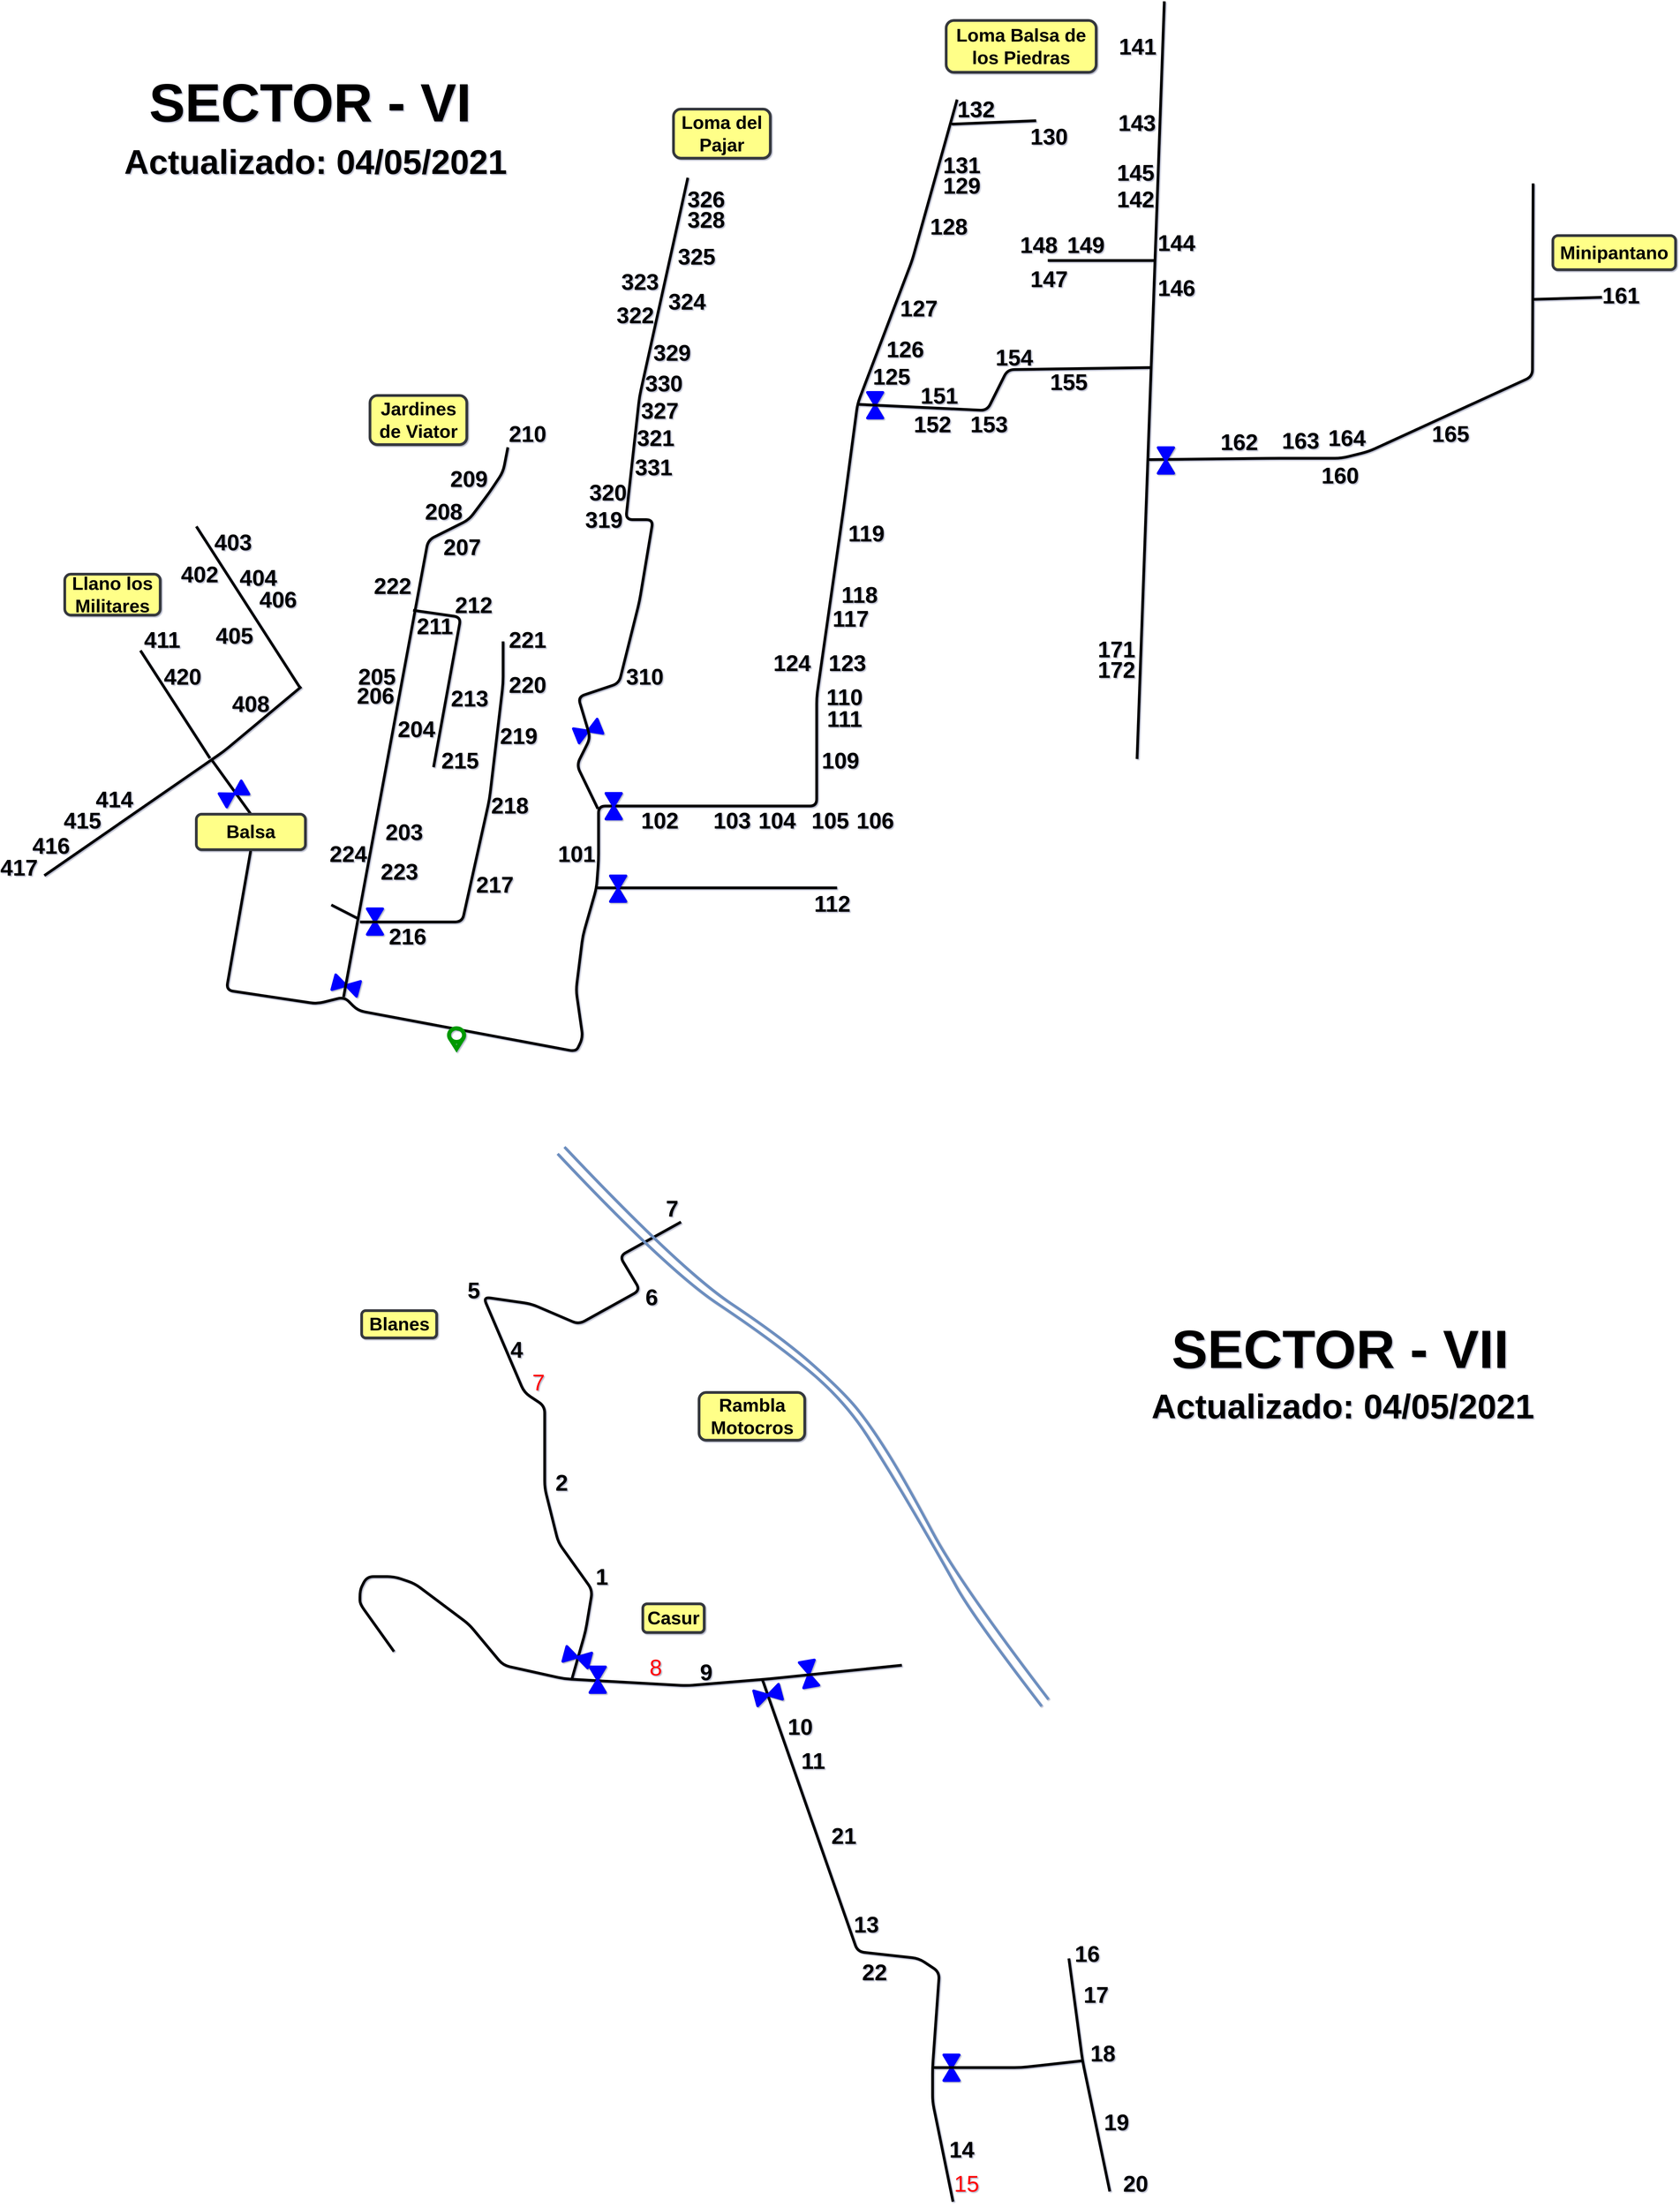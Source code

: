 <mxfile>
    <diagram id="SD_AFLWXw-Bv2uvGbzyp" name="Page-1">
        <mxGraphModel dx="2522" dy="678" grid="1" gridSize="10" guides="1" tooltips="1" connect="1" arrows="1" fold="1" page="1" pageScale="1" pageWidth="300" pageHeight="300" math="0" shadow="1">
            <root>
                <mxCell id="0"/>
                <mxCell id="1" parent="0"/>
                <mxCell id="Z8cWY3NdeDw0EiwUUbBT-2" value="" style="endArrow=none;html=1;strokeWidth=4;" parent="1" edge="1">
                    <mxGeometry width="50" height="50" relative="1" as="geometry">
                        <mxPoint x="-480" y="1150" as="sourcePoint"/>
                        <mxPoint x="-582" y="992" as="targetPoint"/>
                    </mxGeometry>
                </mxCell>
                <mxCell id="Z8cWY3NdeDw0EiwUUbBT-3" value="" style="endArrow=none;html=1;strokeWidth=4;" parent="1" edge="1">
                    <mxGeometry width="50" height="50" relative="1" as="geometry">
                        <mxPoint x="-723" y="1322" as="sourcePoint"/>
                        <mxPoint x="-346" y="1045" as="targetPoint"/>
                        <Array as="points">
                            <mxPoint x="-460" y="1140"/>
                        </Array>
                    </mxGeometry>
                </mxCell>
                <mxCell id="Z8cWY3NdeDw0EiwUUbBT-4" value="" style="endArrow=none;html=1;strokeWidth=4;" parent="1" edge="1">
                    <mxGeometry width="50" height="50" relative="1" as="geometry">
                        <mxPoint x="-347" y="1048" as="sourcePoint"/>
                        <mxPoint x="-500" y="810" as="targetPoint"/>
                    </mxGeometry>
                </mxCell>
                <mxCell id="Z8cWY3NdeDw0EiwUUbBT-5" value="" style="endArrow=none;html=1;strokeWidth=4;exitX=0.5;exitY=0;exitDx=0;exitDy=0;" parent="1" source="17" edge="1">
                    <mxGeometry width="50" height="50" relative="1" as="geometry">
                        <mxPoint x="-433" y="1230" as="sourcePoint"/>
                        <mxPoint x="-477" y="1153" as="targetPoint"/>
                    </mxGeometry>
                </mxCell>
                <mxCell id="Z8cWY3NdeDw0EiwUUbBT-6" value="" style="verticalLabelPosition=bottom;align=center;html=1;verticalAlign=top;pointerEvents=1;dashed=0;shape=mxgraph.pid2valves.valve;valveType=gate;defState=closed;strokeWidth=4;fillColor=none;fontSize=17;rotation=-30;strokeColor=#0000FF;" parent="1" vertex="1">
                    <mxGeometry x="-463.54" y="1191" width="37.54" height="22.5" as="geometry"/>
                </mxCell>
                <mxCell id="Z8cWY3NdeDw0EiwUUbBT-31" value="Actualizado: 04/05/2021" style="text;html=1;strokeColor=none;fillColor=none;align=center;verticalAlign=middle;whiteSpace=wrap;rounded=0;fontSize=50;fontStyle=1;strokeWidth=4;" parent="1" vertex="1">
                    <mxGeometry x="887" y="2090" width="590" height="20" as="geometry"/>
                </mxCell>
                <mxCell id="Z8cWY3NdeDw0EiwUUbBT-32" value="&lt;font style=&quot;font-size: 79px&quot;&gt;SECTOR - VII&lt;/font&gt;" style="text;html=1;strokeColor=none;fillColor=none;align=center;verticalAlign=middle;whiteSpace=wrap;rounded=0;fontSize=50;fontStyle=1;strokeWidth=4;" parent="1" vertex="1">
                    <mxGeometry x="918" y="2007" width="520" height="20" as="geometry"/>
                </mxCell>
                <mxCell id="Z8cWY3NdeDw0EiwUUbBT-33" value="&lt;font style=&quot;font-size: 79px&quot;&gt;SECTOR - VI&lt;/font&gt;" style="text;html=1;strokeColor=none;align=center;verticalAlign=middle;whiteSpace=wrap;rounded=0;fontSize=50;fontStyle=1;strokeWidth=4;shadow=1;" parent="1" vertex="1">
                    <mxGeometry x="-593" y="150" width="520" height="78" as="geometry"/>
                </mxCell>
                <mxCell id="Z8cWY3NdeDw0EiwUUbBT-34" value="Actualizado: 04/05/2021" style="text;html=1;strokeColor=none;align=center;verticalAlign=middle;whiteSpace=wrap;rounded=0;fontSize=50;fontStyle=1;strokeWidth=4;shadow=1;" parent="1" vertex="1">
                    <mxGeometry x="-620" y="240" width="590" height="70" as="geometry"/>
                </mxCell>
                <mxCell id="Z8cWY3NdeDw0EiwUUbBT-35" value="&lt;b style=&quot;font-size: 33px;&quot;&gt;402&lt;/b&gt;" style="text;html=1;strokeColor=none;fillColor=none;align=center;verticalAlign=middle;whiteSpace=wrap;rounded=0;fontSize=33;strokeWidth=4;" parent="1" vertex="1">
                    <mxGeometry x="-515" y="870" width="40" height="20" as="geometry"/>
                </mxCell>
                <mxCell id="Z8cWY3NdeDw0EiwUUbBT-36" value="403" style="text;html=1;strokeColor=none;fillColor=none;align=center;verticalAlign=middle;whiteSpace=wrap;rounded=0;fontSize=33;fontStyle=1;strokeWidth=4;" parent="1" vertex="1">
                    <mxGeometry x="-466" y="823" width="40" height="20" as="geometry"/>
                </mxCell>
                <mxCell id="Z8cWY3NdeDw0EiwUUbBT-37" value="404" style="text;html=1;strokeColor=none;fillColor=none;align=center;verticalAlign=middle;whiteSpace=wrap;rounded=0;fontSize=33;fontStyle=1;strokeWidth=4;" parent="1" vertex="1">
                    <mxGeometry x="-429" y="875" width="40" height="20" as="geometry"/>
                </mxCell>
                <mxCell id="Z8cWY3NdeDw0EiwUUbBT-39" value="406" style="text;html=1;strokeColor=none;fillColor=none;align=center;verticalAlign=middle;whiteSpace=wrap;rounded=0;fontSize=33;fontStyle=1;strokeWidth=4;" parent="1" vertex="1">
                    <mxGeometry x="-400" y="907" width="40" height="20" as="geometry"/>
                </mxCell>
                <mxCell id="Z8cWY3NdeDw0EiwUUbBT-41" value="405" style="text;html=1;strokeColor=none;fillColor=none;align=center;verticalAlign=middle;whiteSpace=wrap;rounded=0;fontSize=33;fontStyle=1;strokeWidth=4;" parent="1" vertex="1">
                    <mxGeometry x="-463.54" y="960" width="40" height="20" as="geometry"/>
                </mxCell>
                <mxCell id="Z8cWY3NdeDw0EiwUUbBT-42" value="408" style="text;html=1;strokeColor=none;fillColor=none;align=center;verticalAlign=middle;whiteSpace=wrap;rounded=0;fontSize=33;fontStyle=1;strokeWidth=4;" parent="1" vertex="1">
                    <mxGeometry x="-440" y="1060" width="40" height="20" as="geometry"/>
                </mxCell>
                <mxCell id="Z8cWY3NdeDw0EiwUUbBT-43" value="411" style="text;html=1;strokeColor=none;fillColor=none;align=center;verticalAlign=middle;whiteSpace=wrap;rounded=0;fontSize=33;fontStyle=1;strokeWidth=4;" parent="1" vertex="1">
                    <mxGeometry x="-570" y="966" width="40" height="20" as="geometry"/>
                </mxCell>
                <mxCell id="Z8cWY3NdeDw0EiwUUbBT-44" value="420" style="text;html=1;strokeColor=none;fillColor=none;align=center;verticalAlign=middle;whiteSpace=wrap;rounded=0;fontSize=33;fontStyle=1;strokeWidth=4;" parent="1" vertex="1">
                    <mxGeometry x="-540" y="1020" width="40" height="20" as="geometry"/>
                </mxCell>
                <mxCell id="Z8cWY3NdeDw0EiwUUbBT-45" value="414" style="text;html=1;strokeColor=none;fillColor=none;align=center;verticalAlign=middle;whiteSpace=wrap;rounded=0;fontSize=33;fontStyle=1;strokeWidth=4;" parent="1" vertex="1">
                    <mxGeometry x="-640" y="1200" width="40" height="20" as="geometry"/>
                </mxCell>
                <mxCell id="Z8cWY3NdeDw0EiwUUbBT-46" value="415" style="text;html=1;strokeColor=none;fillColor=none;align=center;verticalAlign=middle;whiteSpace=wrap;rounded=0;fontSize=33;fontStyle=1;strokeWidth=4;" parent="1" vertex="1">
                    <mxGeometry x="-687" y="1231" width="40" height="20" as="geometry"/>
                </mxCell>
                <mxCell id="Z8cWY3NdeDw0EiwUUbBT-47" value="416" style="text;html=1;strokeColor=none;fillColor=none;align=center;verticalAlign=middle;whiteSpace=wrap;rounded=0;fontSize=33;fontStyle=1;strokeWidth=4;" parent="1" vertex="1">
                    <mxGeometry x="-733" y="1268" width="40" height="20" as="geometry"/>
                </mxCell>
                <mxCell id="Z8cWY3NdeDw0EiwUUbBT-48" value="417" style="text;html=1;strokeColor=none;fillColor=none;align=center;verticalAlign=middle;whiteSpace=wrap;rounded=0;fontSize=33;fontStyle=1;strokeWidth=4;" parent="1" vertex="1">
                    <mxGeometry x="-780" y="1300" width="40" height="20" as="geometry"/>
                </mxCell>
                <mxCell id="Z8cWY3NdeDw0EiwUUbBT-49" value="" style="endArrow=none;html=1;strokeWidth=4;fontSize=33;entryX=0.5;entryY=1;entryDx=0;entryDy=0;" parent="1" target="17" edge="1">
                    <mxGeometry width="50" height="50" relative="1" as="geometry">
                        <mxPoint x="616" y="184" as="sourcePoint"/>
                        <mxPoint x="-419" y="1290" as="targetPoint"/>
                        <Array as="points">
                            <mxPoint x="550" y="420"/>
                            <mxPoint x="470" y="630"/>
                            <mxPoint x="450" y="780"/>
                            <mxPoint x="410" y="1060"/>
                            <mxPoint x="410" y="1220"/>
                            <mxPoint x="90" y="1220"/>
                            <mxPoint x="90" y="1300"/>
                            <mxPoint x="87" y="1340"/>
                            <mxPoint x="67" y="1410"/>
                            <mxPoint x="57" y="1490"/>
                            <mxPoint x="67" y="1560"/>
                            <mxPoint x="57" y="1580"/>
                            <mxPoint x="-263" y="1520"/>
                            <mxPoint x="-283" y="1500"/>
                            <mxPoint x="-323" y="1510"/>
                            <mxPoint x="-456" y="1490"/>
                        </Array>
                    </mxGeometry>
                </mxCell>
                <mxCell id="Z8cWY3NdeDw0EiwUUbBT-50" value="" style="endArrow=none;html=1;strokeWidth=4;fontSize=33;" parent="1" edge="1">
                    <mxGeometry width="50" height="50" relative="1" as="geometry">
                        <mxPoint x="608" y="220" as="sourcePoint"/>
                        <mxPoint x="732" y="215" as="targetPoint"/>
                    </mxGeometry>
                </mxCell>
                <mxCell id="Z8cWY3NdeDw0EiwUUbBT-51" value="" style="endArrow=none;html=1;strokeWidth=4;fontSize=33;" parent="1" edge="1">
                    <mxGeometry width="50" height="50" relative="1" as="geometry">
                        <mxPoint x="87" y="1340" as="sourcePoint"/>
                        <mxPoint x="440" y="1340" as="targetPoint"/>
                    </mxGeometry>
                </mxCell>
                <mxCell id="Z8cWY3NdeDw0EiwUUbBT-52" value="" style="verticalLabelPosition=bottom;align=center;html=1;verticalAlign=top;pointerEvents=1;dashed=0;shape=mxgraph.pid2valves.valve;valveType=gate;defState=closed;strokeWidth=4;fillColor=none;fontSize=17;rotation=338;strokeColor=#0000FF;" parent="1" vertex="1">
                    <mxGeometry x="56" y="1098.75" width="37.54" height="22.5" as="geometry"/>
                </mxCell>
                <mxCell id="Z8cWY3NdeDw0EiwUUbBT-53" value="" style="verticalLabelPosition=bottom;align=center;html=1;verticalAlign=top;pointerEvents=1;dashed=0;shape=mxgraph.pid2valves.valve;valveType=gate;defState=closed;strokeWidth=4;fillColor=none;fontSize=17;rotation=-90;" parent="1" vertex="1">
                    <mxGeometry x="100" y="1330" width="37.54" height="22.5" as="geometry"/>
                </mxCell>
                <mxCell id="Z8cWY3NdeDw0EiwUUbBT-54" value="" style="verticalLabelPosition=bottom;align=center;html=1;verticalAlign=top;pointerEvents=1;dashed=0;shape=mxgraph.pid2valves.valve;valveType=gate;defState=closed;strokeWidth=4;fillColor=none;fontSize=17;rotation=-90;" parent="1" vertex="1">
                    <mxGeometry x="93.46" y="1209" width="37.54" height="22.5" as="geometry"/>
                </mxCell>
                <mxCell id="Z8cWY3NdeDw0EiwUUbBT-55" value="" style="verticalLabelPosition=bottom;align=center;html=1;verticalAlign=top;pointerEvents=1;dashed=0;shape=mxgraph.pid2valves.valve;valveType=gate;defState=closed;strokeWidth=4;fillColor=none;fontSize=17;rotation=-90;strokeColor=#0000FF;" parent="1" vertex="1">
                    <mxGeometry x="477" y="621" width="37.54" height="22.5" as="geometry"/>
                </mxCell>
                <mxCell id="Z8cWY3NdeDw0EiwUUbBT-56" value="" style="verticalLabelPosition=bottom;align=center;html=1;verticalAlign=top;pointerEvents=1;dashed=0;shape=mxgraph.pid2valves.valve;valveType=gate;defState=closed;strokeWidth=4;fillColor=none;fontSize=17;rotation=-90;strokeColor=#0000FF;" parent="1" vertex="1">
                    <mxGeometry x="-256.77" y="1378.25" width="37.54" height="22.5" as="geometry"/>
                </mxCell>
                <mxCell id="Z8cWY3NdeDw0EiwUUbBT-57" value="" style="verticalLabelPosition=bottom;align=center;html=1;verticalAlign=top;pointerEvents=1;dashed=0;shape=mxgraph.pid2valves.valve;valveType=gate;defState=closed;strokeWidth=4;fillColor=none;fontSize=17;rotation=15;strokeColor=#0000FF;" parent="1" vertex="1">
                    <mxGeometry x="-299" y="1472" width="37.54" height="22.5" as="geometry"/>
                </mxCell>
                <mxCell id="Z8cWY3NdeDw0EiwUUbBT-60" value="" style="verticalLabelPosition=bottom;align=center;html=1;verticalAlign=top;pointerEvents=1;dashed=0;shape=mxgraph.pid2valves.valve;valveType=gate;defState=closed;strokeWidth=4;fillColor=none;fontSize=17;rotation=-90;" parent="1" vertex="1">
                    <mxGeometry x="903.54" y="702" width="37.54" height="22.5" as="geometry"/>
                </mxCell>
                <mxCell id="Z8cWY3NdeDw0EiwUUbBT-62" value="" style="verticalLabelPosition=bottom;align=center;html=1;verticalAlign=top;pointerEvents=1;dashed=0;shape=mxgraph.pid2valves.valve;valveType=gate;defState=closed;strokeWidth=4;fillColor=none;fontSize=17;rotation=-90;strokeColor=#0000FF;" parent="1" vertex="1">
                    <mxGeometry x="589" y="3059" width="37.54" height="22.5" as="geometry"/>
                </mxCell>
                <mxCell id="Z8cWY3NdeDw0EiwUUbBT-63" value="" style="verticalLabelPosition=bottom;align=center;html=1;verticalAlign=top;pointerEvents=1;dashed=0;shape=mxgraph.pid2valves.valve;valveType=gate;defState=closed;strokeWidth=4;fillColor=none;fontSize=17;rotation=-90;" parent="1" vertex="1">
                    <mxGeometry x="70" y="2490" width="37.54" height="22.5" as="geometry"/>
                </mxCell>
                <mxCell id="Z8cWY3NdeDw0EiwUUbBT-64" value="" style="verticalLabelPosition=bottom;align=center;html=1;verticalAlign=top;pointerEvents=1;dashed=0;shape=mxgraph.pid2valves.valve;valveType=gate;defState=closed;strokeWidth=4;fillColor=none;fontSize=17;rotation=15;" parent="1" vertex="1">
                    <mxGeometry x="40" y="2457" width="37.54" height="22.5" as="geometry"/>
                </mxCell>
                <mxCell id="Z8cWY3NdeDw0EiwUUbBT-65" value="" style="verticalLabelPosition=bottom;align=center;html=1;verticalAlign=top;pointerEvents=1;dashed=0;shape=mxgraph.pid2valves.valve;valveType=gate;defState=closed;strokeWidth=4;fillColor=none;fontSize=17;rotation=-15;" parent="1" vertex="1">
                    <mxGeometry x="320" y="2512.5" width="37.54" height="22.5" as="geometry"/>
                </mxCell>
                <mxCell id="Z8cWY3NdeDw0EiwUUbBT-66" value="" style="verticalLabelPosition=bottom;align=center;html=1;verticalAlign=top;pointerEvents=1;dashed=0;shape=mxgraph.pid2valves.valve;valveType=gate;defState=closed;strokeWidth=4;fillColor=none;fontSize=17;rotation=-100;strokeColor=#0000FF;" parent="1" vertex="1">
                    <mxGeometry x="380" y="2481.5" width="37.54" height="22.5" as="geometry"/>
                </mxCell>
                <mxCell id="Z8cWY3NdeDw0EiwUUbBT-68" value="" style="endArrow=none;html=1;strokeWidth=4;fontSize=33;" parent="1" edge="1">
                    <mxGeometry width="50" height="50" relative="1" as="geometry">
                        <mxPoint x="-284" y="1500" as="sourcePoint"/>
                        <mxPoint x="-43" y="694" as="targetPoint"/>
                        <Array as="points">
                            <mxPoint x="-160" y="830"/>
                            <mxPoint x="-100" y="800"/>
                            <mxPoint x="-70" y="760"/>
                            <mxPoint x="-50" y="730"/>
                        </Array>
                    </mxGeometry>
                </mxCell>
                <mxCell id="Z8cWY3NdeDw0EiwUUbBT-69" value="210" style="text;html=1;strokeColor=none;fillColor=none;align=center;verticalAlign=middle;whiteSpace=wrap;rounded=0;fontSize=33;fontStyle=1;strokeWidth=4;" parent="1" vertex="1">
                    <mxGeometry x="-34" y="663.5" width="40" height="20" as="geometry"/>
                </mxCell>
                <mxCell id="Z8cWY3NdeDw0EiwUUbBT-70" value="209" style="text;html=1;strokeColor=none;fillColor=none;align=center;verticalAlign=middle;whiteSpace=wrap;rounded=0;fontSize=33;fontStyle=1;strokeWidth=4;" parent="1" vertex="1">
                    <mxGeometry x="-120" y="730" width="40" height="20" as="geometry"/>
                </mxCell>
                <mxCell id="Z8cWY3NdeDw0EiwUUbBT-71" value="208" style="text;html=1;strokeColor=none;fillColor=none;align=center;verticalAlign=middle;whiteSpace=wrap;rounded=0;fontSize=33;fontStyle=1;strokeWidth=4;" parent="1" vertex="1">
                    <mxGeometry x="-157" y="778" width="40" height="20" as="geometry"/>
                </mxCell>
                <mxCell id="Z8cWY3NdeDw0EiwUUbBT-72" value="207" style="text;html=1;strokeColor=none;fillColor=none;align=center;verticalAlign=middle;whiteSpace=wrap;rounded=0;fontSize=33;fontStyle=1;strokeWidth=4;" parent="1" vertex="1">
                    <mxGeometry x="-130" y="830" width="40" height="20" as="geometry"/>
                </mxCell>
                <mxCell id="Z8cWY3NdeDw0EiwUUbBT-73" value="222" style="text;html=1;strokeColor=none;fillColor=none;align=center;verticalAlign=middle;whiteSpace=wrap;rounded=0;fontSize=33;fontStyle=1;strokeWidth=4;" parent="1" vertex="1">
                    <mxGeometry x="-232" y="887" width="40" height="20" as="geometry"/>
                </mxCell>
                <mxCell id="Z8cWY3NdeDw0EiwUUbBT-74" value="205" style="text;html=1;strokeColor=none;fillColor=none;align=center;verticalAlign=middle;whiteSpace=wrap;rounded=0;fontSize=33;fontStyle=1;strokeWidth=4;" parent="1" vertex="1">
                    <mxGeometry x="-255" y="1020" width="40" height="20" as="geometry"/>
                </mxCell>
                <mxCell id="Z8cWY3NdeDw0EiwUUbBT-75" value="206" style="text;html=1;strokeColor=none;fillColor=none;align=center;verticalAlign=middle;whiteSpace=wrap;rounded=0;fontSize=33;fontStyle=1;strokeWidth=4;" parent="1" vertex="1">
                    <mxGeometry x="-257" y="1048" width="40" height="20" as="geometry"/>
                </mxCell>
                <mxCell id="Z8cWY3NdeDw0EiwUUbBT-76" value="204" style="text;html=1;strokeColor=none;fillColor=none;align=center;verticalAlign=middle;whiteSpace=wrap;rounded=0;fontSize=33;fontStyle=1;strokeWidth=4;" parent="1" vertex="1">
                    <mxGeometry x="-197" y="1097" width="40" height="20" as="geometry"/>
                </mxCell>
                <mxCell id="Z8cWY3NdeDw0EiwUUbBT-77" value="203" style="text;html=1;strokeColor=none;fillColor=none;align=center;verticalAlign=middle;whiteSpace=wrap;rounded=0;fontSize=33;fontStyle=1;strokeWidth=4;" parent="1" vertex="1">
                    <mxGeometry x="-215" y="1248" width="40" height="20" as="geometry"/>
                </mxCell>
                <mxCell id="Z8cWY3NdeDw0EiwUUbBT-78" value="223" style="text;html=1;strokeColor=none;fillColor=none;align=center;verticalAlign=middle;whiteSpace=wrap;rounded=0;fontSize=33;fontStyle=1;strokeWidth=4;" parent="1" vertex="1">
                    <mxGeometry x="-222.46" y="1306" width="40" height="20" as="geometry"/>
                </mxCell>
                <mxCell id="Z8cWY3NdeDw0EiwUUbBT-79" value="224" style="text;html=1;strokeColor=none;fillColor=none;align=center;verticalAlign=middle;whiteSpace=wrap;rounded=0;fontSize=33;fontStyle=1;strokeWidth=4;" parent="1" vertex="1">
                    <mxGeometry x="-297" y="1280" width="40" height="20" as="geometry"/>
                </mxCell>
                <mxCell id="Z8cWY3NdeDw0EiwUUbBT-80" value="216" style="text;html=1;strokeColor=none;fillColor=none;align=center;verticalAlign=middle;whiteSpace=wrap;rounded=0;fontSize=33;fontStyle=1;strokeWidth=4;" parent="1" vertex="1">
                    <mxGeometry x="-210" y="1400.75" width="40" height="20" as="geometry"/>
                </mxCell>
                <mxCell id="Z8cWY3NdeDw0EiwUUbBT-81" value="" style="endArrow=none;html=1;strokeWidth=4;fontSize=33;" parent="1" edge="1">
                    <mxGeometry width="50" height="50" relative="1" as="geometry">
                        <mxPoint x="-263" y="1385" as="sourcePoint"/>
                        <mxPoint x="-302" y="1365" as="targetPoint"/>
                    </mxGeometry>
                </mxCell>
                <mxCell id="Z8cWY3NdeDw0EiwUUbBT-82" value="" style="endArrow=none;html=1;strokeWidth=4;fontSize=33;" parent="1" edge="1">
                    <mxGeometry width="50" height="50" relative="1" as="geometry">
                        <mxPoint x="-260" y="1390" as="sourcePoint"/>
                        <mxPoint x="-50" y="978.621" as="targetPoint"/>
                        <Array as="points">
                            <mxPoint x="-110" y="1390"/>
                            <mxPoint x="-70" y="1210"/>
                            <mxPoint x="-50" y="1040"/>
                        </Array>
                    </mxGeometry>
                </mxCell>
                <mxCell id="Z8cWY3NdeDw0EiwUUbBT-83" value="" style="endArrow=none;html=1;strokeWidth=4;fontSize=33;" parent="1" edge="1">
                    <mxGeometry width="50" height="50" relative="1" as="geometry">
                        <mxPoint x="-182" y="933" as="sourcePoint"/>
                        <mxPoint x="-152" y="1163" as="targetPoint"/>
                        <Array as="points">
                            <mxPoint x="-112" y="943"/>
                        </Array>
                    </mxGeometry>
                </mxCell>
                <mxCell id="Z8cWY3NdeDw0EiwUUbBT-84" value="211" style="text;html=1;strokeColor=none;fillColor=none;align=center;verticalAlign=middle;whiteSpace=wrap;rounded=0;fontSize=33;fontStyle=1;strokeWidth=4;" parent="1" vertex="1">
                    <mxGeometry x="-170" y="946" width="40" height="20" as="geometry"/>
                </mxCell>
                <mxCell id="Z8cWY3NdeDw0EiwUUbBT-85" value="212" style="text;html=1;strokeColor=none;fillColor=none;align=center;verticalAlign=middle;whiteSpace=wrap;rounded=0;fontSize=33;fontStyle=1;strokeWidth=4;" parent="1" vertex="1">
                    <mxGeometry x="-113" y="915" width="40" height="20" as="geometry"/>
                </mxCell>
                <mxCell id="Z8cWY3NdeDw0EiwUUbBT-86" value="213" style="text;html=1;strokeColor=none;fillColor=none;align=center;verticalAlign=middle;whiteSpace=wrap;rounded=0;fontSize=33;fontStyle=1;strokeWidth=4;" parent="1" vertex="1">
                    <mxGeometry x="-119" y="1052" width="40" height="20" as="geometry"/>
                </mxCell>
                <mxCell id="Z8cWY3NdeDw0EiwUUbBT-87" value="215" style="text;html=1;strokeColor=none;fillColor=none;align=center;verticalAlign=middle;whiteSpace=wrap;rounded=0;fontSize=33;fontStyle=1;strokeWidth=4;" parent="1" vertex="1">
                    <mxGeometry x="-133.25" y="1143" width="40" height="20" as="geometry"/>
                </mxCell>
                <mxCell id="Z8cWY3NdeDw0EiwUUbBT-88" value="221" style="text;html=1;strokeColor=none;fillColor=none;align=center;verticalAlign=middle;whiteSpace=wrap;rounded=0;fontSize=33;fontStyle=1;strokeWidth=4;" parent="1" vertex="1">
                    <mxGeometry x="-34" y="966" width="40" height="20" as="geometry"/>
                </mxCell>
                <mxCell id="Z8cWY3NdeDw0EiwUUbBT-90" value="220" style="text;html=1;strokeColor=none;fillColor=none;align=center;verticalAlign=middle;whiteSpace=wrap;rounded=0;fontSize=33;fontStyle=1;strokeWidth=4;" parent="1" vertex="1">
                    <mxGeometry x="-34" y="1032" width="40" height="20" as="geometry"/>
                </mxCell>
                <mxCell id="Z8cWY3NdeDw0EiwUUbBT-91" value="219" style="text;html=1;strokeColor=none;fillColor=none;align=center;verticalAlign=middle;whiteSpace=wrap;rounded=0;fontSize=33;fontStyle=1;strokeWidth=4;" parent="1" vertex="1">
                    <mxGeometry x="-47" y="1107" width="40" height="20" as="geometry"/>
                </mxCell>
                <mxCell id="Z8cWY3NdeDw0EiwUUbBT-92" value="218" style="text;html=1;strokeColor=none;fillColor=none;align=center;verticalAlign=middle;whiteSpace=wrap;rounded=0;fontSize=33;fontStyle=1;strokeWidth=4;" parent="1" vertex="1">
                    <mxGeometry x="-60" y="1209" width="40" height="20" as="geometry"/>
                </mxCell>
                <mxCell id="Z8cWY3NdeDw0EiwUUbBT-93" value="217" style="text;html=1;strokeColor=none;fillColor=none;align=center;verticalAlign=middle;whiteSpace=wrap;rounded=0;fontSize=33;fontStyle=1;strokeWidth=4;" parent="1" vertex="1">
                    <mxGeometry x="-82" y="1324.5" width="40" height="20" as="geometry"/>
                </mxCell>
                <mxCell id="Z8cWY3NdeDw0EiwUUbBT-95" value="101" style="text;html=1;strokeColor=none;fillColor=none;align=center;verticalAlign=middle;whiteSpace=wrap;rounded=0;fontSize=33;fontStyle=1;strokeWidth=4;" parent="1" vertex="1">
                    <mxGeometry x="37.54" y="1280" width="40" height="20" as="geometry"/>
                </mxCell>
                <mxCell id="Z8cWY3NdeDw0EiwUUbBT-96" value="102" style="text;html=1;strokeColor=none;fillColor=none;align=center;verticalAlign=middle;whiteSpace=wrap;rounded=0;fontSize=33;fontStyle=1;strokeWidth=4;" parent="1" vertex="1">
                    <mxGeometry x="160" y="1231" width="40" height="20" as="geometry"/>
                </mxCell>
                <mxCell id="Z8cWY3NdeDw0EiwUUbBT-97" value="112" style="text;html=1;strokeColor=none;fillColor=none;align=center;verticalAlign=middle;whiteSpace=wrap;rounded=0;fontSize=33;fontStyle=1;strokeWidth=4;" parent="1" vertex="1">
                    <mxGeometry x="413" y="1352.5" width="40" height="20" as="geometry"/>
                </mxCell>
                <mxCell id="Z8cWY3NdeDw0EiwUUbBT-99" value="105" style="text;html=1;strokeColor=none;fillColor=none;align=center;verticalAlign=middle;whiteSpace=wrap;rounded=0;fontSize=33;fontStyle=1;strokeWidth=4;" parent="1" vertex="1">
                    <mxGeometry x="397" y="1221.5" width="66" height="39" as="geometry"/>
                </mxCell>
                <mxCell id="Z8cWY3NdeDw0EiwUUbBT-100" value="109" style="text;html=1;strokeColor=none;fillColor=none;align=center;verticalAlign=middle;whiteSpace=wrap;rounded=0;fontSize=33;fontStyle=1;strokeWidth=4;" parent="1" vertex="1">
                    <mxGeometry x="425" y="1143" width="40" height="20" as="geometry"/>
                </mxCell>
                <mxCell id="Z8cWY3NdeDw0EiwUUbBT-101" value="110" style="text;html=1;strokeColor=none;fillColor=none;align=center;verticalAlign=middle;whiteSpace=wrap;rounded=0;fontSize=33;fontStyle=1;strokeWidth=4;" parent="1" vertex="1">
                    <mxGeometry x="413" y="1040" width="76" height="40" as="geometry"/>
                </mxCell>
                <mxCell id="Z8cWY3NdeDw0EiwUUbBT-102" value="124" style="text;html=1;strokeColor=none;fillColor=none;align=center;verticalAlign=middle;whiteSpace=wrap;rounded=0;fontSize=33;fontStyle=1;strokeWidth=4;" parent="1" vertex="1">
                    <mxGeometry x="354" y="1000" width="40" height="20" as="geometry"/>
                </mxCell>
                <mxCell id="Z8cWY3NdeDw0EiwUUbBT-103" value="123" style="text;html=1;strokeColor=none;fillColor=none;align=center;verticalAlign=middle;whiteSpace=wrap;rounded=0;fontSize=33;fontStyle=1;strokeWidth=4;" parent="1" vertex="1">
                    <mxGeometry x="434.54" y="1000" width="40" height="20" as="geometry"/>
                </mxCell>
                <mxCell id="Z8cWY3NdeDw0EiwUUbBT-104" value="" style="endArrow=none;html=1;strokeWidth=4;fontSize=33;" parent="1" edge="1">
                    <mxGeometry width="50" height="50" relative="1" as="geometry">
                        <mxPoint x="89" y="1224" as="sourcePoint"/>
                        <mxPoint x="221" y="298.621" as="targetPoint"/>
                        <Array as="points">
                            <mxPoint x="58" y="1160"/>
                            <mxPoint x="78" y="1120"/>
                            <mxPoint x="60" y="1060"/>
                            <mxPoint x="120" y="1040"/>
                            <mxPoint x="150" y="920"/>
                            <mxPoint x="160" y="860"/>
                            <mxPoint x="170" y="800"/>
                            <mxPoint x="130" y="800"/>
                            <mxPoint x="150" y="620"/>
                        </Array>
                    </mxGeometry>
                </mxCell>
                <mxCell id="Z8cWY3NdeDw0EiwUUbBT-105" value="310" style="text;html=1;strokeColor=none;fillColor=none;align=center;verticalAlign=middle;whiteSpace=wrap;rounded=0;fontSize=33;fontStyle=1;strokeWidth=4;" parent="1" vertex="1">
                    <mxGeometry x="137.54" y="1020" width="40" height="20" as="geometry"/>
                </mxCell>
                <mxCell id="Z8cWY3NdeDw0EiwUUbBT-106" value="319" style="text;html=1;strokeColor=none;fillColor=none;align=center;verticalAlign=middle;whiteSpace=wrap;rounded=0;fontSize=33;fontStyle=1;strokeWidth=4;" parent="1" vertex="1">
                    <mxGeometry x="77.54" y="790" width="40" height="20" as="geometry"/>
                </mxCell>
                <mxCell id="Z8cWY3NdeDw0EiwUUbBT-107" value="320" style="text;html=1;strokeColor=none;fillColor=none;align=center;verticalAlign=middle;whiteSpace=wrap;rounded=0;fontSize=33;fontStyle=1;strokeWidth=4;" parent="1" vertex="1">
                    <mxGeometry x="83.54" y="750" width="40" height="20" as="geometry"/>
                </mxCell>
                <mxCell id="Z8cWY3NdeDw0EiwUUbBT-108" value="331" style="text;html=1;strokeColor=none;fillColor=none;align=center;verticalAlign=middle;whiteSpace=wrap;rounded=0;fontSize=33;fontStyle=1;strokeWidth=4;" parent="1" vertex="1">
                    <mxGeometry x="151" y="712.5" width="40" height="20" as="geometry"/>
                </mxCell>
                <mxCell id="Z8cWY3NdeDw0EiwUUbBT-109" value="321" style="text;html=1;strokeColor=none;fillColor=none;align=center;verticalAlign=middle;whiteSpace=wrap;rounded=0;fontSize=33;fontStyle=1;strokeWidth=4;" parent="1" vertex="1">
                    <mxGeometry x="154" y="670" width="40" height="20" as="geometry"/>
                </mxCell>
                <mxCell id="Z8cWY3NdeDw0EiwUUbBT-110" value="327" style="text;html=1;strokeColor=none;fillColor=none;align=center;verticalAlign=middle;whiteSpace=wrap;rounded=0;fontSize=33;fontStyle=1;strokeWidth=4;" parent="1" vertex="1">
                    <mxGeometry x="160" y="630" width="40" height="20" as="geometry"/>
                </mxCell>
                <mxCell id="Z8cWY3NdeDw0EiwUUbBT-111" value="330" style="text;html=1;strokeColor=none;fillColor=none;align=center;verticalAlign=middle;whiteSpace=wrap;rounded=0;fontSize=33;fontStyle=1;strokeWidth=4;" parent="1" vertex="1">
                    <mxGeometry x="166" y="590" width="40" height="20" as="geometry"/>
                </mxCell>
                <mxCell id="Z8cWY3NdeDw0EiwUUbBT-112" value="329" style="text;html=1;strokeColor=none;fillColor=none;align=center;verticalAlign=middle;whiteSpace=wrap;rounded=0;fontSize=33;fontStyle=1;strokeWidth=4;" parent="1" vertex="1">
                    <mxGeometry x="177.54" y="545" width="40" height="20" as="geometry"/>
                </mxCell>
                <mxCell id="Z8cWY3NdeDw0EiwUUbBT-113" value="322" style="text;html=1;strokeColor=none;fillColor=none;align=center;verticalAlign=middle;whiteSpace=wrap;rounded=0;fontSize=33;fontStyle=1;strokeWidth=4;" parent="1" vertex="1">
                    <mxGeometry x="123.54" y="490" width="40" height="20" as="geometry"/>
                </mxCell>
                <mxCell id="Z8cWY3NdeDw0EiwUUbBT-114" value="323" style="text;html=1;strokeColor=none;fillColor=none;align=center;verticalAlign=middle;whiteSpace=wrap;rounded=0;fontSize=33;fontStyle=1;strokeWidth=4;" parent="1" vertex="1">
                    <mxGeometry x="131" y="441" width="40" height="20" as="geometry"/>
                </mxCell>
                <mxCell id="Z8cWY3NdeDw0EiwUUbBT-115" value="324" style="text;html=1;strokeColor=none;fillColor=none;align=center;verticalAlign=middle;whiteSpace=wrap;rounded=0;fontSize=33;fontStyle=1;strokeWidth=4;" parent="1" vertex="1">
                    <mxGeometry x="200" y="470" width="40" height="20" as="geometry"/>
                </mxCell>
                <mxCell id="Z8cWY3NdeDw0EiwUUbBT-116" value="325" style="text;html=1;strokeColor=none;fillColor=none;align=center;verticalAlign=middle;whiteSpace=wrap;rounded=0;fontSize=33;fontStyle=1;strokeWidth=4;" parent="1" vertex="1">
                    <mxGeometry x="214" y="403.5" width="40" height="20" as="geometry"/>
                </mxCell>
                <mxCell id="Z8cWY3NdeDw0EiwUUbBT-117" value="328" style="text;html=1;strokeColor=none;fillColor=none;align=center;verticalAlign=middle;whiteSpace=wrap;rounded=0;fontSize=33;fontStyle=1;strokeWidth=4;" parent="1" vertex="1">
                    <mxGeometry x="228" y="350" width="40" height="20" as="geometry"/>
                </mxCell>
                <mxCell id="Z8cWY3NdeDw0EiwUUbBT-118" value="326" style="text;html=1;strokeColor=none;fillColor=none;align=center;verticalAlign=middle;whiteSpace=wrap;rounded=0;fontSize=33;fontStyle=1;strokeWidth=4;" parent="1" vertex="1">
                    <mxGeometry x="228" y="320" width="40" height="20" as="geometry"/>
                </mxCell>
                <mxCell id="Z8cWY3NdeDw0EiwUUbBT-119" value="117" style="text;html=1;strokeColor=none;fillColor=none;align=center;verticalAlign=middle;whiteSpace=wrap;rounded=0;fontSize=33;fontStyle=1;strokeWidth=4;" parent="1" vertex="1">
                    <mxGeometry x="440" y="935" width="40" height="20" as="geometry"/>
                </mxCell>
                <mxCell id="Z8cWY3NdeDw0EiwUUbBT-121" value="119" style="text;html=1;strokeColor=none;fillColor=none;align=center;verticalAlign=middle;whiteSpace=wrap;rounded=0;fontSize=33;fontStyle=1;strokeWidth=4;" parent="1" vertex="1">
                    <mxGeometry x="463" y="810" width="40" height="20" as="geometry"/>
                </mxCell>
                <mxCell id="Z8cWY3NdeDw0EiwUUbBT-123" value="126" style="text;html=1;strokeColor=none;fillColor=none;align=center;verticalAlign=middle;whiteSpace=wrap;rounded=0;fontSize=33;fontStyle=1;strokeWidth=4;" parent="1" vertex="1">
                    <mxGeometry x="520" y="540" width="40" height="20" as="geometry"/>
                </mxCell>
                <mxCell id="Z8cWY3NdeDw0EiwUUbBT-124" value="125" style="text;html=1;strokeColor=none;fillColor=none;align=center;verticalAlign=middle;whiteSpace=wrap;rounded=0;fontSize=33;fontStyle=1;strokeWidth=4;" parent="1" vertex="1">
                    <mxGeometry x="500" y="580" width="40" height="20" as="geometry"/>
                </mxCell>
                <mxCell id="Z8cWY3NdeDw0EiwUUbBT-125" value="127" style="text;html=1;strokeColor=none;fillColor=none;align=center;verticalAlign=middle;whiteSpace=wrap;rounded=0;fontSize=33;fontStyle=1;strokeWidth=4;" parent="1" vertex="1">
                    <mxGeometry x="540" y="480" width="40" height="20" as="geometry"/>
                </mxCell>
                <mxCell id="Z8cWY3NdeDw0EiwUUbBT-126" value="128" style="text;html=1;strokeColor=none;fillColor=none;align=center;verticalAlign=middle;whiteSpace=wrap;rounded=0;fontSize=33;fontStyle=1;strokeWidth=4;" parent="1" vertex="1">
                    <mxGeometry x="584" y="360" width="40" height="20" as="geometry"/>
                </mxCell>
                <mxCell id="Z8cWY3NdeDw0EiwUUbBT-127" value="129" style="text;html=1;strokeColor=none;fillColor=none;align=center;verticalAlign=middle;whiteSpace=wrap;rounded=0;fontSize=33;fontStyle=1;strokeWidth=4;" parent="1" vertex="1">
                    <mxGeometry x="603" y="300" width="40" height="20" as="geometry"/>
                </mxCell>
                <mxCell id="Z8cWY3NdeDw0EiwUUbBT-128" value="131" style="text;html=1;strokeColor=none;fillColor=none;align=center;verticalAlign=middle;whiteSpace=wrap;rounded=0;fontSize=33;fontStyle=1;strokeWidth=4;" parent="1" vertex="1">
                    <mxGeometry x="603" y="270" width="40" height="20" as="geometry"/>
                </mxCell>
                <mxCell id="Z8cWY3NdeDw0EiwUUbBT-129" value="130" style="text;html=1;strokeColor=none;fillColor=none;align=center;verticalAlign=middle;whiteSpace=wrap;rounded=0;fontSize=33;fontStyle=1;strokeWidth=4;" parent="1" vertex="1">
                    <mxGeometry x="731" y="228" width="40" height="20" as="geometry"/>
                </mxCell>
                <mxCell id="Z8cWY3NdeDw0EiwUUbBT-130" value="132" style="text;html=1;strokeColor=none;fillColor=none;align=center;verticalAlign=middle;whiteSpace=wrap;rounded=0;fontSize=33;fontStyle=1;strokeWidth=4;" parent="1" vertex="1">
                    <mxGeometry x="624" y="188" width="40" height="20" as="geometry"/>
                </mxCell>
                <mxCell id="Z8cWY3NdeDw0EiwUUbBT-131" value="" style="endArrow=none;html=1;strokeWidth=4;fontSize=33;" parent="1" edge="1">
                    <mxGeometry width="50" height="50" relative="1" as="geometry">
                        <mxPoint x="472" y="631" as="sourcePoint"/>
                        <mxPoint x="900" y="577" as="targetPoint"/>
                        <Array as="points">
                            <mxPoint x="660" y="640"/>
                            <mxPoint x="690" y="580"/>
                        </Array>
                    </mxGeometry>
                </mxCell>
                <mxCell id="Z8cWY3NdeDw0EiwUUbBT-132" value="151" style="text;html=1;strokeColor=none;fillColor=none;align=center;verticalAlign=middle;whiteSpace=wrap;rounded=0;fontSize=33;fontStyle=1;strokeWidth=4;" parent="1" vertex="1">
                    <mxGeometry x="570" y="608" width="40" height="20" as="geometry"/>
                </mxCell>
                <mxCell id="Z8cWY3NdeDw0EiwUUbBT-133" value="152" style="text;html=1;strokeColor=none;fillColor=none;align=center;verticalAlign=middle;whiteSpace=wrap;rounded=0;fontSize=33;fontStyle=1;strokeWidth=4;" parent="1" vertex="1">
                    <mxGeometry x="560" y="650" width="40" height="20" as="geometry"/>
                </mxCell>
                <mxCell id="Z8cWY3NdeDw0EiwUUbBT-134" value="153" style="text;html=1;strokeColor=none;fillColor=none;align=center;verticalAlign=middle;whiteSpace=wrap;rounded=0;fontSize=33;fontStyle=1;strokeWidth=4;" parent="1" vertex="1">
                    <mxGeometry x="643" y="650" width="40" height="20" as="geometry"/>
                </mxCell>
                <mxCell id="Z8cWY3NdeDw0EiwUUbBT-135" value="154" style="text;html=1;strokeColor=none;fillColor=none;align=center;verticalAlign=middle;whiteSpace=wrap;rounded=0;fontSize=33;fontStyle=1;strokeWidth=4;" parent="1" vertex="1">
                    <mxGeometry x="680" y="552" width="40" height="20" as="geometry"/>
                </mxCell>
                <mxCell id="Z8cWY3NdeDw0EiwUUbBT-136" value="155" style="text;html=1;strokeColor=none;fillColor=none;align=center;verticalAlign=middle;whiteSpace=wrap;rounded=0;fontSize=33;fontStyle=1;strokeWidth=4;" parent="1" vertex="1">
                    <mxGeometry x="760" y="588" width="40" height="20" as="geometry"/>
                </mxCell>
                <mxCell id="Z8cWY3NdeDw0EiwUUbBT-137" value="" style="endArrow=none;html=1;strokeWidth=4;fontSize=33;" parent="1" edge="1">
                    <mxGeometry width="50" height="50" relative="1" as="geometry">
                        <mxPoint x="880" y="1151" as="sourcePoint"/>
                        <mxPoint x="920" y="40" as="targetPoint"/>
                    </mxGeometry>
                </mxCell>
                <mxCell id="Z8cWY3NdeDw0EiwUUbBT-138" value="141" style="text;html=1;strokeColor=none;fillColor=none;align=center;verticalAlign=middle;whiteSpace=wrap;rounded=0;fontSize=33;fontStyle=1;strokeWidth=4;" parent="1" vertex="1">
                    <mxGeometry x="860.54" y="96" width="40" height="20" as="geometry"/>
                </mxCell>
                <mxCell id="Z8cWY3NdeDw0EiwUUbBT-139" value="143" style="text;html=1;strokeColor=none;fillColor=none;align=center;verticalAlign=middle;whiteSpace=wrap;rounded=0;fontSize=33;fontStyle=1;strokeWidth=4;" parent="1" vertex="1">
                    <mxGeometry x="860" y="208" width="40" height="20" as="geometry"/>
                </mxCell>
                <mxCell id="Z8cWY3NdeDw0EiwUUbBT-140" value="145" style="text;html=1;strokeColor=none;fillColor=none;align=center;verticalAlign=middle;whiteSpace=wrap;rounded=0;fontSize=33;fontStyle=1;strokeWidth=4;" parent="1" vertex="1">
                    <mxGeometry x="858" y="281" width="40" height="20" as="geometry"/>
                </mxCell>
                <mxCell id="Z8cWY3NdeDw0EiwUUbBT-141" value="142" style="text;html=1;strokeColor=none;fillColor=none;align=center;verticalAlign=middle;whiteSpace=wrap;rounded=0;fontSize=33;fontStyle=1;strokeWidth=4;" parent="1" vertex="1">
                    <mxGeometry x="858" y="320" width="40" height="20" as="geometry"/>
                </mxCell>
                <mxCell id="Z8cWY3NdeDw0EiwUUbBT-142" value="144" style="text;html=1;strokeColor=none;fillColor=none;align=center;verticalAlign=middle;whiteSpace=wrap;rounded=0;fontSize=33;fontStyle=1;strokeWidth=4;" parent="1" vertex="1">
                    <mxGeometry x="918" y="383.5" width="40" height="20" as="geometry"/>
                </mxCell>
                <mxCell id="Z8cWY3NdeDw0EiwUUbBT-143" value="146" style="text;html=1;strokeColor=none;fillColor=none;align=center;verticalAlign=middle;whiteSpace=wrap;rounded=0;fontSize=33;fontStyle=1;strokeWidth=4;" parent="1" vertex="1">
                    <mxGeometry x="918" y="450" width="40" height="20" as="geometry"/>
                </mxCell>
                <mxCell id="Z8cWY3NdeDw0EiwUUbBT-144" value="147" style="text;html=1;strokeColor=none;fillColor=none;align=center;verticalAlign=middle;whiteSpace=wrap;rounded=0;fontSize=33;fontStyle=1;strokeWidth=4;" parent="1" vertex="1">
                    <mxGeometry x="731" y="437" width="40" height="20" as="geometry"/>
                </mxCell>
                <mxCell id="Z8cWY3NdeDw0EiwUUbBT-145" value="148" style="text;html=1;strokeColor=none;fillColor=none;align=center;verticalAlign=middle;whiteSpace=wrap;rounded=0;fontSize=33;fontStyle=1;strokeWidth=4;" parent="1" vertex="1">
                    <mxGeometry x="701" y="380" width="70" height="33.5" as="geometry"/>
                </mxCell>
                <mxCell id="Z8cWY3NdeDw0EiwUUbBT-146" value="172" style="text;html=1;strokeColor=none;fillColor=none;align=center;verticalAlign=middle;whiteSpace=wrap;rounded=0;fontSize=33;fontStyle=1;strokeWidth=4;" parent="1" vertex="1">
                    <mxGeometry x="830" y="1010" width="40" height="20" as="geometry"/>
                </mxCell>
                <mxCell id="Z8cWY3NdeDw0EiwUUbBT-147" value="171" style="text;html=1;strokeColor=none;fillColor=none;align=center;verticalAlign=middle;whiteSpace=wrap;rounded=0;fontSize=33;fontStyle=1;strokeWidth=4;" parent="1" vertex="1">
                    <mxGeometry x="830" y="980" width="40" height="20" as="geometry"/>
                </mxCell>
                <mxCell id="Z8cWY3NdeDw0EiwUUbBT-148" value="" style="endArrow=none;html=1;strokeWidth=4;fontSize=33;" parent="1" edge="1">
                    <mxGeometry width="50" height="50" relative="1" as="geometry">
                        <mxPoint x="897" y="712" as="sourcePoint"/>
                        <mxPoint x="1461" y="307" as="targetPoint"/>
                        <Array as="points">
                            <mxPoint x="1080" y="710"/>
                            <mxPoint x="1180" y="710"/>
                            <mxPoint x="1220" y="700"/>
                            <mxPoint x="1460" y="590"/>
                        </Array>
                    </mxGeometry>
                </mxCell>
                <mxCell id="Z8cWY3NdeDw0EiwUUbBT-149" value="" style="endArrow=none;html=1;strokeWidth=4;fontSize=33;" parent="1" edge="1">
                    <mxGeometry width="50" height="50" relative="1" as="geometry">
                        <mxPoint x="1460" y="477" as="sourcePoint"/>
                        <mxPoint x="1562" y="474" as="targetPoint"/>
                    </mxGeometry>
                </mxCell>
                <mxCell id="Z8cWY3NdeDw0EiwUUbBT-150" value="161" style="text;html=1;strokeColor=none;fillColor=none;align=center;verticalAlign=middle;whiteSpace=wrap;rounded=0;fontSize=33;fontStyle=1;strokeWidth=4;" parent="1" vertex="1">
                    <mxGeometry x="1570" y="461" width="40" height="20" as="geometry"/>
                </mxCell>
                <mxCell id="Z8cWY3NdeDw0EiwUUbBT-151" value="165" style="text;html=1;strokeColor=none;fillColor=none;align=center;verticalAlign=middle;whiteSpace=wrap;rounded=0;fontSize=33;fontStyle=1;strokeWidth=4;" parent="1" vertex="1">
                    <mxGeometry x="1320" y="663.5" width="40" height="20" as="geometry"/>
                </mxCell>
                <mxCell id="Z8cWY3NdeDw0EiwUUbBT-153" value="162" style="text;html=1;strokeColor=none;fillColor=none;align=center;verticalAlign=middle;whiteSpace=wrap;rounded=0;fontSize=33;fontStyle=1;strokeWidth=4;" parent="1" vertex="1">
                    <mxGeometry x="1010" y="676" width="40" height="20" as="geometry"/>
                </mxCell>
                <mxCell id="Z8cWY3NdeDw0EiwUUbBT-154" value="163" style="text;html=1;strokeColor=none;fillColor=none;align=center;verticalAlign=middle;whiteSpace=wrap;rounded=0;fontSize=33;fontStyle=1;strokeWidth=4;" parent="1" vertex="1">
                    <mxGeometry x="1090" y="663.5" width="60" height="40" as="geometry"/>
                </mxCell>
                <mxCell id="Z8cWY3NdeDw0EiwUUbBT-155" value="160" style="text;html=1;strokeColor=none;fillColor=none;align=center;verticalAlign=middle;whiteSpace=wrap;rounded=0;fontSize=33;fontStyle=1;strokeWidth=4;" parent="1" vertex="1">
                    <mxGeometry x="1158" y="724.5" width="40" height="20" as="geometry"/>
                </mxCell>
                <mxCell id="Z8cWY3NdeDw0EiwUUbBT-159" value="" style="endArrow=none;html=1;strokeWidth=4;fontSize=33;" parent="1" edge="1">
                    <mxGeometry width="50" height="50" relative="1" as="geometry">
                        <mxPoint x="51" y="2500" as="sourcePoint"/>
                        <mxPoint x="211" y="1830" as="targetPoint"/>
                        <Array as="points">
                            <mxPoint x="71" y="2430"/>
                            <mxPoint x="81" y="2370"/>
                            <mxPoint x="31" y="2300"/>
                            <mxPoint x="11" y="2220"/>
                            <mxPoint x="11" y="2100"/>
                            <mxPoint x="-19" y="2080"/>
                            <mxPoint x="-79" y="1940"/>
                            <mxPoint x="-9" y="1950"/>
                            <mxPoint x="61" y="1980"/>
                            <mxPoint x="151" y="1930"/>
                            <mxPoint x="121" y="1880"/>
                        </Array>
                    </mxGeometry>
                </mxCell>
                <mxCell id="Z8cWY3NdeDw0EiwUUbBT-160" value="" style="endArrow=none;html=1;strokeWidth=4;fontSize=33;" parent="1" edge="1">
                    <mxGeometry width="50" height="50" relative="1" as="geometry">
                        <mxPoint x="535" y="2480" as="sourcePoint"/>
                        <mxPoint x="-210" y="2460" as="targetPoint"/>
                        <Array as="points">
                            <mxPoint x="340" y="2500"/>
                            <mxPoint x="220" y="2510"/>
                            <mxPoint x="40" y="2500"/>
                            <mxPoint x="-50" y="2480"/>
                            <mxPoint x="-100" y="2420"/>
                            <mxPoint x="-180" y="2360"/>
                            <mxPoint x="-210" y="2350"/>
                            <mxPoint x="-250" y="2350"/>
                            <mxPoint x="-260" y="2370"/>
                            <mxPoint x="-260" y="2390"/>
                        </Array>
                    </mxGeometry>
                </mxCell>
                <mxCell id="Z8cWY3NdeDw0EiwUUbBT-161" value="" style="endArrow=none;html=1;strokeWidth=4;fontSize=33;" parent="1" edge="1">
                    <mxGeometry width="50" height="50" relative="1" as="geometry">
                        <mxPoint x="610" y="3266.667" as="sourcePoint"/>
                        <mxPoint x="330" y="2500" as="targetPoint"/>
                        <Array as="points">
                            <mxPoint x="580" y="3120"/>
                            <mxPoint x="580" y="3070"/>
                            <mxPoint x="590" y="2930"/>
                            <mxPoint x="560" y="2910"/>
                            <mxPoint x="470" y="2900"/>
                        </Array>
                    </mxGeometry>
                </mxCell>
                <mxCell id="Z8cWY3NdeDw0EiwUUbBT-162" value="" style="endArrow=none;html=1;strokeWidth=4;fontSize=33;" parent="1" edge="1">
                    <mxGeometry width="50" height="50" relative="1" as="geometry">
                        <mxPoint x="580" y="3070" as="sourcePoint"/>
                        <mxPoint x="800" y="3060" as="targetPoint"/>
                        <Array as="points">
                            <mxPoint x="710" y="3070"/>
                        </Array>
                    </mxGeometry>
                </mxCell>
                <mxCell id="Z8cWY3NdeDw0EiwUUbBT-163" value="" style="endArrow=none;html=1;strokeWidth=4;fontSize=33;" parent="1" edge="1">
                    <mxGeometry width="50" height="50" relative="1" as="geometry">
                        <mxPoint x="840" y="3251.667" as="sourcePoint"/>
                        <mxPoint x="780" y="2910" as="targetPoint"/>
                        <Array as="points">
                            <mxPoint x="800" y="3060"/>
                        </Array>
                    </mxGeometry>
                </mxCell>
                <mxCell id="Z8cWY3NdeDw0EiwUUbBT-164" value="20" style="text;html=1;strokeColor=none;fillColor=none;align=center;verticalAlign=middle;whiteSpace=wrap;rounded=0;fontSize=33;fontStyle=1;strokeWidth=4;" parent="1" vertex="1">
                    <mxGeometry x="858" y="3230" width="40" height="20" as="geometry"/>
                </mxCell>
                <mxCell id="Z8cWY3NdeDw0EiwUUbBT-165" value="19" style="text;html=1;strokeColor=none;fillColor=none;align=center;verticalAlign=middle;whiteSpace=wrap;rounded=0;fontSize=33;fontStyle=1;strokeWidth=4;" parent="1" vertex="1">
                    <mxGeometry x="830" y="3140" width="40" height="20" as="geometry"/>
                </mxCell>
                <mxCell id="Z8cWY3NdeDw0EiwUUbBT-167" value="18" style="text;html=1;strokeColor=none;fillColor=none;align=center;verticalAlign=middle;whiteSpace=wrap;rounded=0;fontSize=33;fontStyle=1;strokeWidth=4;" parent="1" vertex="1">
                    <mxGeometry x="810" y="3039" width="40" height="20" as="geometry"/>
                </mxCell>
                <mxCell id="Z8cWY3NdeDw0EiwUUbBT-169" value="14" style="text;html=1;strokeColor=none;fillColor=none;align=center;verticalAlign=middle;whiteSpace=wrap;rounded=0;fontSize=33;fontStyle=1;strokeWidth=4;" parent="1" vertex="1">
                    <mxGeometry x="603" y="3180" width="40" height="20" as="geometry"/>
                </mxCell>
                <mxCell id="Z8cWY3NdeDw0EiwUUbBT-170" value="15" style="text;html=1;strokeColor=none;fillColor=none;align=center;verticalAlign=middle;whiteSpace=wrap;rounded=0;fontSize=33;fontStyle=0;fontColor=#FF0000;strokeWidth=4;" parent="1" vertex="1">
                    <mxGeometry x="610" y="3230" width="40" height="20" as="geometry"/>
                </mxCell>
                <mxCell id="Z8cWY3NdeDw0EiwUUbBT-171" value="17" style="text;html=1;strokeColor=none;fillColor=none;align=center;verticalAlign=middle;whiteSpace=wrap;rounded=0;fontSize=33;fontStyle=1;strokeWidth=4;" parent="1" vertex="1">
                    <mxGeometry x="800" y="2953" width="40" height="20" as="geometry"/>
                </mxCell>
                <mxCell id="Z8cWY3NdeDw0EiwUUbBT-172" value="16" style="text;html=1;strokeColor=none;fillColor=none;align=center;verticalAlign=middle;whiteSpace=wrap;rounded=0;fontSize=33;fontStyle=1;strokeWidth=4;" parent="1" vertex="1">
                    <mxGeometry x="787" y="2893" width="40" height="20" as="geometry"/>
                </mxCell>
                <mxCell id="Z8cWY3NdeDw0EiwUUbBT-173" value="22" style="text;html=1;strokeColor=none;fillColor=none;align=center;verticalAlign=middle;whiteSpace=wrap;rounded=0;fontSize=33;fontStyle=1;strokeWidth=4;" parent="1" vertex="1">
                    <mxGeometry x="474.54" y="2920" width="40" height="20" as="geometry"/>
                </mxCell>
                <mxCell id="Z8cWY3NdeDw0EiwUUbBT-174" value="&lt;b&gt;21&lt;/b&gt;" style="text;html=1;strokeColor=none;fillColor=none;align=center;verticalAlign=middle;whiteSpace=wrap;rounded=0;fontSize=33;strokeWidth=4;" parent="1" vertex="1">
                    <mxGeometry x="430" y="2720" width="40" height="20" as="geometry"/>
                </mxCell>
                <mxCell id="Z8cWY3NdeDw0EiwUUbBT-175" value="11" style="text;html=1;strokeColor=none;fillColor=none;align=center;verticalAlign=middle;whiteSpace=wrap;rounded=0;fontSize=33;fontStyle=1;strokeWidth=4;" parent="1" vertex="1">
                    <mxGeometry x="385" y="2610" width="40" height="20" as="geometry"/>
                </mxCell>
                <mxCell id="Z8cWY3NdeDw0EiwUUbBT-176" value="10" style="text;html=1;strokeColor=none;fillColor=none;align=center;verticalAlign=middle;whiteSpace=wrap;rounded=0;fontSize=33;fontStyle=1;strokeWidth=4;" parent="1" vertex="1">
                    <mxGeometry x="366" y="2560" width="40" height="20" as="geometry"/>
                </mxCell>
                <mxCell id="Z8cWY3NdeDw0EiwUUbBT-177" value="9" style="text;html=1;strokeColor=none;fillColor=none;align=center;verticalAlign=middle;whiteSpace=wrap;rounded=0;fontSize=33;fontStyle=1;strokeWidth=4;" parent="1" vertex="1">
                    <mxGeometry x="228" y="2479.5" width="40" height="20" as="geometry"/>
                </mxCell>
                <mxCell id="Z8cWY3NdeDw0EiwUUbBT-178" value="1" style="text;html=1;strokeColor=none;fillColor=none;align=center;verticalAlign=middle;whiteSpace=wrap;rounded=0;fontSize=33;fontStyle=1;strokeWidth=4;" parent="1" vertex="1">
                    <mxGeometry x="74.54" y="2340" width="40" height="20" as="geometry"/>
                </mxCell>
                <mxCell id="Z8cWY3NdeDw0EiwUUbBT-179" value="2" style="text;html=1;strokeColor=none;fillColor=none;align=center;verticalAlign=middle;whiteSpace=wrap;rounded=0;fontSize=33;fontStyle=1;strokeWidth=4;" parent="1" vertex="1">
                    <mxGeometry x="16" y="2202" width="40" height="20" as="geometry"/>
                </mxCell>
                <mxCell id="Z8cWY3NdeDw0EiwUUbBT-180" value="4" style="text;html=1;strokeColor=none;fillColor=none;align=center;verticalAlign=middle;whiteSpace=wrap;rounded=0;fontSize=33;fontStyle=1;strokeWidth=4;" parent="1" vertex="1">
                    <mxGeometry x="-50" y="2007" width="40" height="20" as="geometry"/>
                </mxCell>
                <mxCell id="Z8cWY3NdeDw0EiwUUbBT-181" value="7" style="text;html=1;strokeColor=none;fillColor=none;align=center;verticalAlign=middle;whiteSpace=wrap;rounded=0;fontSize=33;fontStyle=0;fontColor=#FF0000;strokeWidth=4;" parent="1" vertex="1">
                    <mxGeometry x="-18" y="2055" width="40" height="20" as="geometry"/>
                </mxCell>
                <mxCell id="Z8cWY3NdeDw0EiwUUbBT-183" value="5" style="text;html=1;strokeColor=none;fillColor=none;align=center;verticalAlign=middle;whiteSpace=wrap;rounded=0;fontSize=33;fontStyle=1;strokeWidth=4;" parent="1" vertex="1">
                    <mxGeometry x="-113" y="1920" width="40" height="20" as="geometry"/>
                </mxCell>
                <mxCell id="Z8cWY3NdeDw0EiwUUbBT-184" value="6" style="text;html=1;strokeColor=none;fillColor=none;align=center;verticalAlign=middle;whiteSpace=wrap;rounded=0;fontSize=33;fontStyle=1;strokeWidth=4;" parent="1" vertex="1">
                    <mxGeometry x="148" y="1930" width="40" height="20" as="geometry"/>
                </mxCell>
                <mxCell id="Z8cWY3NdeDw0EiwUUbBT-185" value="7" style="text;html=1;strokeColor=none;fillColor=none;align=center;verticalAlign=middle;whiteSpace=wrap;rounded=0;fontSize=33;fontStyle=1;strokeWidth=4;" parent="1" vertex="1">
                    <mxGeometry x="177.54" y="1800" width="40" height="20" as="geometry"/>
                </mxCell>
                <mxCell id="Z8cWY3NdeDw0EiwUUbBT-186" value="8" style="text;html=1;strokeColor=none;fillColor=none;align=center;verticalAlign=middle;whiteSpace=wrap;rounded=0;fontSize=33;fontStyle=0;fontColor=#FF0000;strokeWidth=4;" parent="1" vertex="1">
                    <mxGeometry x="154" y="2473" width="40" height="20" as="geometry"/>
                </mxCell>
                <mxCell id="poMK8THUuft9oqfRt51j-1" value="" style="endArrow=none;html=1;strokeWidth=4;" parent="1" edge="1">
                    <mxGeometry width="50" height="50" relative="1" as="geometry">
                        <mxPoint x="749" y="420" as="sourcePoint"/>
                        <mxPoint x="907" y="420" as="targetPoint"/>
                    </mxGeometry>
                </mxCell>
                <mxCell id="2" value="&lt;b style=&quot;font-size: 27px&quot;&gt;Minipantano&lt;/b&gt;" style="rounded=1;whiteSpace=wrap;html=1;strokeWidth=4;fontSize=27;fillColor=#ffff88;strokeColor=#36393d;" parent="1" vertex="1">
                    <mxGeometry x="1490" y="383.5" width="180" height="50" as="geometry"/>
                </mxCell>
                <mxCell id="3" value="" style="verticalLabelPosition=bottom;align=center;html=1;verticalAlign=top;pointerEvents=1;dashed=0;shape=mxgraph.pid2valves.valve;valveType=gate;defState=closed;strokeWidth=4;fillColor=none;fontSize=17;rotation=-90;strokeColor=#0000FF;" parent="1" vertex="1">
                    <mxGeometry x="903.54" y="702" width="37.54" height="22.5" as="geometry"/>
                </mxCell>
                <mxCell id="4" value="&lt;b style=&quot;font-size: 27px&quot;&gt;Loma Balsa de los Piedras&lt;/b&gt;" style="rounded=1;whiteSpace=wrap;html=1;strokeWidth=4;fontSize=27;fillColor=#ffff88;strokeColor=#36393d;" parent="1" vertex="1">
                    <mxGeometry x="600" y="68" width="220" height="76" as="geometry"/>
                </mxCell>
                <mxCell id="5" value="&lt;b style=&quot;font-size: 27px&quot;&gt;Loma del Pajar&lt;/b&gt;" style="rounded=1;whiteSpace=wrap;html=1;strokeWidth=4;fontSize=27;fillColor=#ffff88;strokeColor=#36393d;" parent="1" vertex="1">
                    <mxGeometry x="200" y="198" width="142" height="72" as="geometry"/>
                </mxCell>
                <mxCell id="Z8cWY3NdeDw0EiwUUbBT-120" value="118" style="text;html=1;strokeColor=none;fillColor=none;align=center;verticalAlign=middle;whiteSpace=wrap;rounded=0;fontSize=33;fontStyle=1;strokeWidth=4;" parent="1" vertex="1">
                    <mxGeometry x="453" y="900" width="40" height="20" as="geometry"/>
                </mxCell>
                <mxCell id="10" value="&lt;b style=&quot;font-size: 27px&quot;&gt;Rambla Motocros&lt;/b&gt;" style="rounded=1;whiteSpace=wrap;html=1;strokeWidth=4;fontSize=27;fillColor=#ffff88;strokeColor=#36393d;" parent="1" vertex="1">
                    <mxGeometry x="237.5" y="2080" width="155" height="70" as="geometry"/>
                </mxCell>
                <mxCell id="11" value="" style="verticalLabelPosition=bottom;align=center;html=1;verticalAlign=top;pointerEvents=1;dashed=0;shape=mxgraph.pid2valves.valve;valveType=gate;defState=closed;strokeWidth=4;fillColor=none;fontSize=17;rotation=-90;strokeColor=#0000FF;" parent="1" vertex="1">
                    <mxGeometry x="100" y="1330" width="37.54" height="22.5" as="geometry"/>
                </mxCell>
                <mxCell id="12" value="" style="verticalLabelPosition=bottom;align=center;html=1;verticalAlign=top;pointerEvents=1;dashed=0;shape=mxgraph.pid2valves.valve;valveType=gate;defState=closed;strokeWidth=4;fillColor=none;fontSize=17;rotation=-90;strokeColor=#0000FF;" parent="1" vertex="1">
                    <mxGeometry x="93.46" y="1209" width="37.54" height="22.5" as="geometry"/>
                </mxCell>
                <mxCell id="13" value="" style="verticalLabelPosition=bottom;align=center;outlineConnect=0;dashed=0;html=1;verticalAlign=top;shape=mxgraph.pid.flow_sensors.rotameter;strokeWidth=6;fontSize=17;rotation=-90;fontColor=#009900;strokeColor=#009900;fillColor=none;" parent="1" vertex="1">
                    <mxGeometry x="-133.25" y="1550" width="30" height="22" as="geometry"/>
                </mxCell>
                <mxCell id="17" value="&lt;b style=&quot;font-size: 27px&quot;&gt;Balsa&lt;/b&gt;" style="rounded=1;whiteSpace=wrap;html=1;strokeWidth=4;fontSize=27;fillColor=#ffff88;strokeColor=#36393d;" parent="1" vertex="1">
                    <mxGeometry x="-500" y="1232" width="160" height="52" as="geometry"/>
                </mxCell>
                <mxCell id="18" value="&lt;b style=&quot;font-size: 27px&quot;&gt;Llano los Militares&lt;/b&gt;" style="rounded=1;whiteSpace=wrap;html=1;strokeWidth=4;fontSize=27;fillColor=#ffff88;strokeColor=#36393d;" parent="1" vertex="1">
                    <mxGeometry x="-693" y="880" width="140" height="60" as="geometry"/>
                </mxCell>
                <mxCell id="19" value="&lt;b style=&quot;font-size: 27px&quot;&gt;Jardines de Viator&lt;/b&gt;" style="rounded=1;whiteSpace=wrap;html=1;strokeWidth=4;fontSize=27;fillColor=#ffff88;strokeColor=#36393d;" parent="1" vertex="1">
                    <mxGeometry x="-245.25" y="618" width="142" height="72" as="geometry"/>
                </mxCell>
                <mxCell id="20" value="&lt;b style=&quot;font-size: 27px&quot;&gt;Blanes&lt;/b&gt;" style="rounded=1;whiteSpace=wrap;html=1;strokeWidth=4;fontSize=27;fillColor=#ffff88;strokeColor=#36393d;" parent="1" vertex="1">
                    <mxGeometry x="-257.46" y="1960" width="110" height="40" as="geometry"/>
                </mxCell>
                <mxCell id="21" value="&lt;b style=&quot;font-size: 27px&quot;&gt;Casur&lt;/b&gt;" style="rounded=1;whiteSpace=wrap;html=1;strokeWidth=4;fontSize=27;fillColor=#ffff88;strokeColor=#36393d;" parent="1" vertex="1">
                    <mxGeometry x="155" y="2390" width="90" height="42" as="geometry"/>
                </mxCell>
                <mxCell id="22" value="" style="verticalLabelPosition=bottom;align=center;html=1;verticalAlign=top;pointerEvents=1;dashed=0;shape=mxgraph.pid2valves.valve;valveType=gate;defState=closed;strokeWidth=4;fillColor=none;fontSize=17;rotation=15;strokeColor=#0000FF;" parent="1" vertex="1">
                    <mxGeometry x="40" y="2457" width="37.54" height="22.5" as="geometry"/>
                </mxCell>
                <mxCell id="23" value="" style="verticalLabelPosition=bottom;align=center;html=1;verticalAlign=top;pointerEvents=1;dashed=0;shape=mxgraph.pid2valves.valve;valveType=gate;defState=closed;strokeWidth=4;fillColor=none;fontSize=17;rotation=-90;strokeColor=#0000FF;" parent="1" vertex="1">
                    <mxGeometry x="70" y="2490" width="37.54" height="22.5" as="geometry"/>
                </mxCell>
                <mxCell id="24" value="" style="verticalLabelPosition=bottom;align=center;html=1;verticalAlign=top;pointerEvents=1;dashed=0;shape=mxgraph.pid2valves.valve;valveType=gate;defState=closed;strokeWidth=4;fillColor=none;fontSize=17;rotation=-15;strokeColor=#0000FF;" parent="1" vertex="1">
                    <mxGeometry x="320" y="2512.5" width="37.54" height="22.5" as="geometry"/>
                </mxCell>
                <mxCell id="25" value="13" style="text;html=1;strokeColor=none;fillColor=none;align=center;verticalAlign=middle;whiteSpace=wrap;rounded=0;fontSize=33;fontStyle=1;strokeWidth=4;" parent="1" vertex="1">
                    <mxGeometry x="463" y="2850" width="40" height="20" as="geometry"/>
                </mxCell>
                <mxCell id="27" value="164" style="text;html=1;strokeColor=none;fillColor=none;align=center;verticalAlign=middle;whiteSpace=wrap;rounded=0;fontSize=33;fontStyle=1;strokeWidth=4;" vertex="1" parent="1">
                    <mxGeometry x="1158" y="660" width="60" height="40" as="geometry"/>
                </mxCell>
                <mxCell id="28" value="149" style="text;html=1;strokeColor=none;fillColor=none;align=center;verticalAlign=middle;whiteSpace=wrap;rounded=0;fontSize=33;fontStyle=1;strokeWidth=4;" vertex="1" parent="1">
                    <mxGeometry x="770" y="380" width="70" height="33.5" as="geometry"/>
                </mxCell>
                <mxCell id="29" value="111" style="text;html=1;strokeColor=none;fillColor=none;align=center;verticalAlign=middle;whiteSpace=wrap;rounded=0;fontSize=33;fontStyle=1;strokeWidth=4;" vertex="1" parent="1">
                    <mxGeometry x="413" y="1072" width="76" height="40" as="geometry"/>
                </mxCell>
                <mxCell id="30" value="106" style="text;html=1;strokeColor=none;fillColor=none;align=center;verticalAlign=middle;whiteSpace=wrap;rounded=0;fontSize=33;fontStyle=1;strokeWidth=4;" vertex="1" parent="1">
                    <mxGeometry x="463" y="1221.5" width="66" height="39" as="geometry"/>
                </mxCell>
                <mxCell id="31" value="103" style="text;html=1;strokeColor=none;fillColor=none;align=center;verticalAlign=middle;whiteSpace=wrap;rounded=0;fontSize=33;fontStyle=1;strokeWidth=4;" vertex="1" parent="1">
                    <mxGeometry x="253" y="1221.5" width="66" height="39" as="geometry"/>
                </mxCell>
                <mxCell id="32" value="104" style="text;html=1;strokeColor=none;fillColor=none;align=center;verticalAlign=middle;whiteSpace=wrap;rounded=0;fontSize=33;fontStyle=1;strokeWidth=4;" vertex="1" parent="1">
                    <mxGeometry x="319" y="1221.5" width="66" height="39" as="geometry"/>
                </mxCell>
                <mxCell id="Z8cWY3NdeDw0EiwUUbBT-157" value="" style="endArrow=none;html=1;strokeWidth=4;fontSize=33;fillColor=#dae8fc;strokeColor=#6c8ebf;curved=1;shadow=0;sketch=0;" parent="1" edge="1">
                    <mxGeometry x="190" y="1900" width="50" height="50" as="geometry">
                        <mxPoint x="750" y="2530" as="sourcePoint"/>
                        <mxPoint x="40" y="1720" as="targetPoint"/>
                        <Array as="points">
                            <mxPoint x="620" y="2360"/>
                            <mxPoint x="540" y="2210"/>
                            <mxPoint x="490" y="2130"/>
                            <mxPoint x="450" y="2080"/>
                            <mxPoint x="360" y="2000"/>
                            <mxPoint x="210" y="1900"/>
                        </Array>
                    </mxGeometry>
                </mxCell>
                <mxCell id="Z8cWY3NdeDw0EiwUUbBT-158" value="" style="endArrow=none;html=1;strokeWidth=4;fontSize=33;fillColor=#dae8fc;strokeColor=#6c8ebf;curved=1;shadow=0;sketch=0;" parent="1" edge="1">
                    <mxGeometry x="190" y="1900" width="50" height="50" as="geometry">
                        <mxPoint x="740" y="2540" as="sourcePoint"/>
                        <mxPoint x="30" y="1730" as="targetPoint"/>
                        <Array as="points">
                            <mxPoint x="640" y="2410"/>
                            <mxPoint x="590" y="2320"/>
                            <mxPoint x="520" y="2200"/>
                            <mxPoint x="450" y="2090"/>
                            <mxPoint x="340" y="2000"/>
                            <mxPoint x="190" y="1900"/>
                        </Array>
                    </mxGeometry>
                </mxCell>
            </root>
        </mxGraphModel>
    </diagram>
</mxfile>